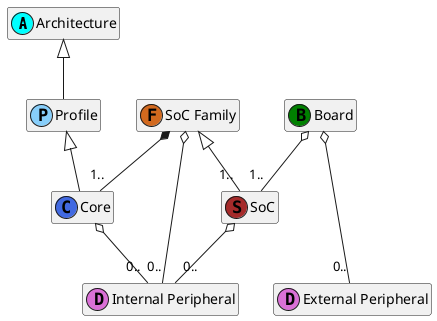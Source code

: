 @startuml
class Architecture << (A,aqua) >>
class Profile << (P,LightSkyBlue) >>
class Core << (C,RoyalBlue) >>
class "SoC Family" << (F,Chocolate) >>
class SoC << (S,Brown) >>
together {
class "Internal Peripheral" << (D,Orchid) >>
class "External Peripheral" << (D,Orchid) >>
}
class Board << (B,Green) >>

Board o-- "1.." SoC
"SoC Family" <|-- "1.." SoC
"SoC Family" *-- "1.." Core
Profile <|-- Core
Architecture <|-- Profile
Board o-- "0.." "External Peripheral"
SoC o-- "0.." "Internal Peripheral"
Core o-- "0.." "Internal Peripheral"
"SoC Family" o-- "0.." "Internal Peripheral"
hide members
@enduml